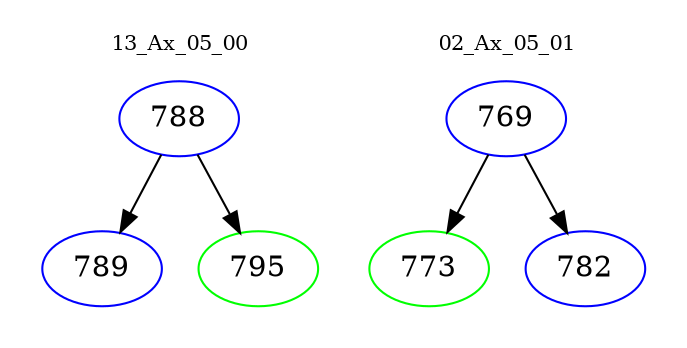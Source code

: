 digraph{
subgraph cluster_0 {
color = white
label = "13_Ax_05_00";
fontsize=10;
T0_788 [label="788", color="blue"]
T0_788 -> T0_789 [color="black"]
T0_789 [label="789", color="blue"]
T0_788 -> T0_795 [color="black"]
T0_795 [label="795", color="green"]
}
subgraph cluster_1 {
color = white
label = "02_Ax_05_01";
fontsize=10;
T1_769 [label="769", color="blue"]
T1_769 -> T1_773 [color="black"]
T1_773 [label="773", color="green"]
T1_769 -> T1_782 [color="black"]
T1_782 [label="782", color="blue"]
}
}
